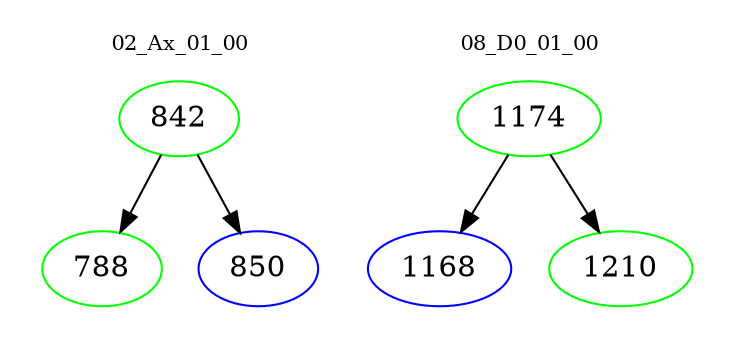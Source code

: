digraph{
subgraph cluster_0 {
color = white
label = "02_Ax_01_00";
fontsize=10;
T0_842 [label="842", color="green"]
T0_842 -> T0_788 [color="black"]
T0_788 [label="788", color="green"]
T0_842 -> T0_850 [color="black"]
T0_850 [label="850", color="blue"]
}
subgraph cluster_1 {
color = white
label = "08_D0_01_00";
fontsize=10;
T1_1174 [label="1174", color="green"]
T1_1174 -> T1_1168 [color="black"]
T1_1168 [label="1168", color="blue"]
T1_1174 -> T1_1210 [color="black"]
T1_1210 [label="1210", color="green"]
}
}
